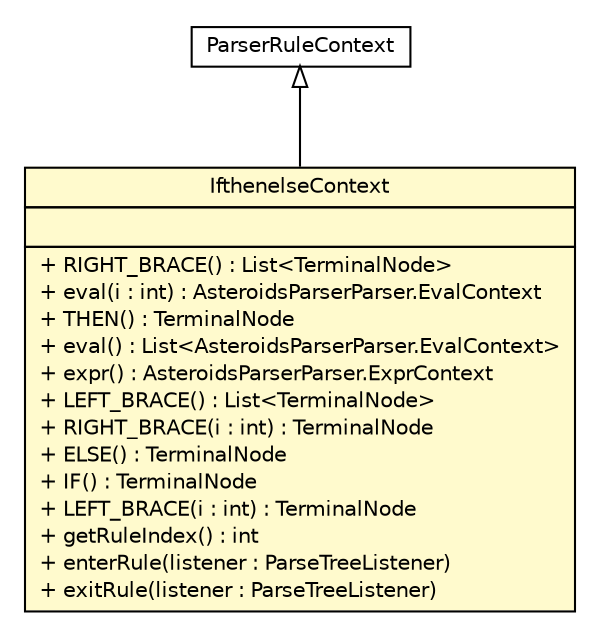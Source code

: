 #!/usr/local/bin/dot
#
# Class diagram 
# Generated by UMLGraph version R5_6 (http://www.umlgraph.org/)
#

digraph G {
	edge [fontname="Helvetica",fontsize=10,labelfontname="Helvetica",labelfontsize=10];
	node [fontname="Helvetica",fontsize=10,shape=plaintext];
	nodesep=0.25;
	ranksep=0.5;
	// model.programs.parsing.AsteroidsParserParser.IfthenelseContext
	c5571 [label=<<table title="model.programs.parsing.AsteroidsParserParser.IfthenelseContext" border="0" cellborder="1" cellspacing="0" cellpadding="2" port="p" bgcolor="lemonChiffon" href="./AsteroidsParserParser.IfthenelseContext.html">
		<tr><td><table border="0" cellspacing="0" cellpadding="1">
<tr><td align="center" balign="center"> IfthenelseContext </td></tr>
		</table></td></tr>
		<tr><td><table border="0" cellspacing="0" cellpadding="1">
<tr><td align="left" balign="left">  </td></tr>
		</table></td></tr>
		<tr><td><table border="0" cellspacing="0" cellpadding="1">
<tr><td align="left" balign="left"> + RIGHT_BRACE() : List&lt;TerminalNode&gt; </td></tr>
<tr><td align="left" balign="left"> + eval(i : int) : AsteroidsParserParser.EvalContext </td></tr>
<tr><td align="left" balign="left"> + THEN() : TerminalNode </td></tr>
<tr><td align="left" balign="left"> + eval() : List&lt;AsteroidsParserParser.EvalContext&gt; </td></tr>
<tr><td align="left" balign="left"> + expr() : AsteroidsParserParser.ExprContext </td></tr>
<tr><td align="left" balign="left"> + LEFT_BRACE() : List&lt;TerminalNode&gt; </td></tr>
<tr><td align="left" balign="left"> + RIGHT_BRACE(i : int) : TerminalNode </td></tr>
<tr><td align="left" balign="left"> + ELSE() : TerminalNode </td></tr>
<tr><td align="left" balign="left"> + IF() : TerminalNode </td></tr>
<tr><td align="left" balign="left"> + LEFT_BRACE(i : int) : TerminalNode </td></tr>
<tr><td align="left" balign="left"> + getRuleIndex() : int </td></tr>
<tr><td align="left" balign="left"> + enterRule(listener : ParseTreeListener) </td></tr>
<tr><td align="left" balign="left"> + exitRule(listener : ParseTreeListener) </td></tr>
		</table></td></tr>
		</table>>, URL="./AsteroidsParserParser.IfthenelseContext.html", fontname="Helvetica", fontcolor="black", fontsize=10.0];
	//model.programs.parsing.AsteroidsParserParser.IfthenelseContext extends ParserRuleContext
	c5657:p -> c5571:p [dir=back,arrowtail=empty];
	// ParserRuleContext
	c5657[label=<<table title="ParserRuleContext" border="0" cellborder="1" cellspacing="0" cellpadding="2" port="p" href="http://java.sun.com/j2se/1.4.2/docs/api//ParserRuleContext.html">
		<tr><td><table border="0" cellspacing="0" cellpadding="1">
<tr><td align="center" balign="center"> ParserRuleContext </td></tr>
		</table></td></tr>
		</table>>, fontname="Helvetica", fontcolor="black", fontsize=10.0];
}

